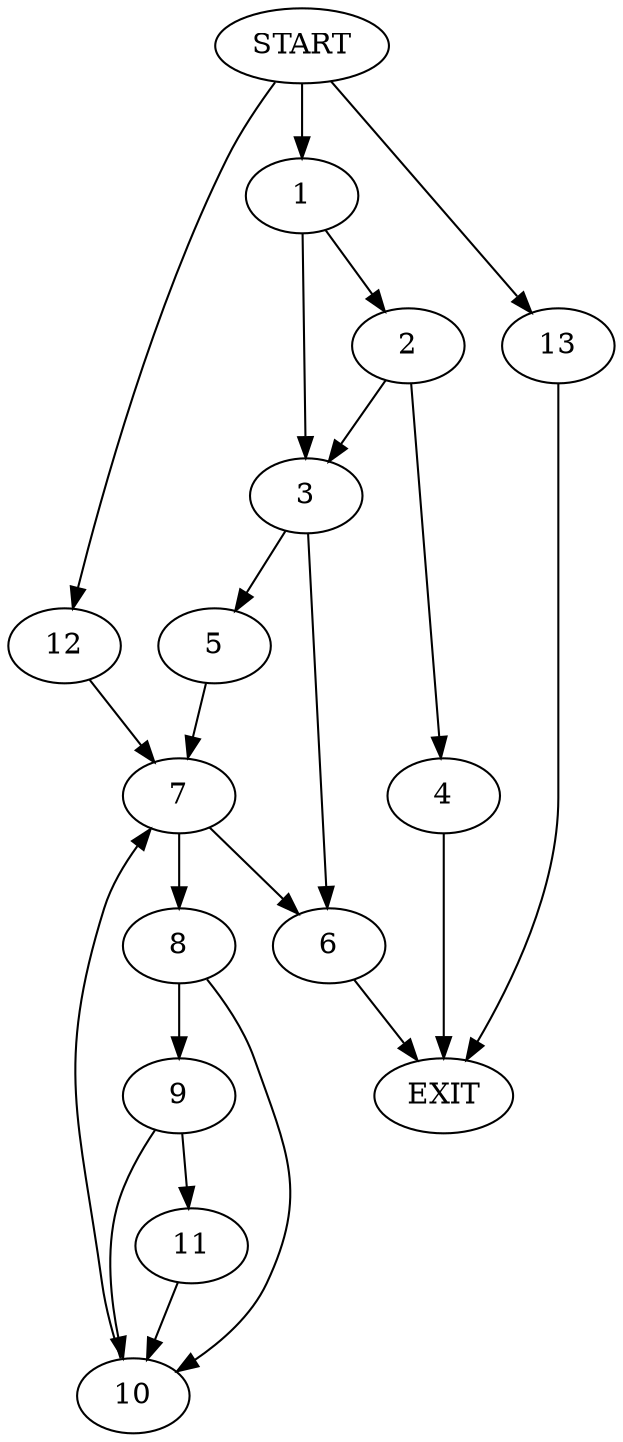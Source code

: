 digraph {
0 [label="START"]
14 [label="EXIT"]
0 -> 1
1 -> 2
1 -> 3
2 -> 3
2 -> 4
3 -> 5
3 -> 6
4 -> 14
5 -> 7
6 -> 14
7 -> 6
7 -> 8
8 -> 9
8 -> 10
9 -> 10
9 -> 11
10 -> 7
11 -> 10
0 -> 12
12 -> 7
0 -> 13
13 -> 14
}
